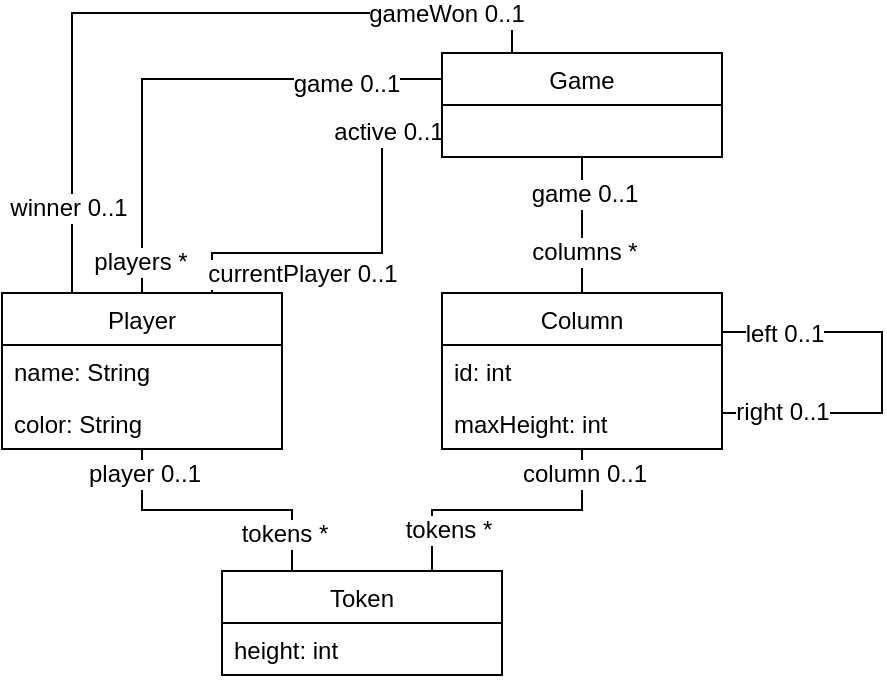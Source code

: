 <mxfile version="10.5.4" type="device"><diagram id="juX35wSngre5_qp4WxDy" name="Page-1"><mxGraphModel dx="882" dy="673" grid="1" gridSize="10" guides="1" tooltips="1" connect="1" arrows="1" fold="1" page="1" pageScale="1" pageWidth="600" pageHeight="600" math="0" shadow="0"><root><mxCell id="0"/><mxCell id="1" parent="0"/><mxCell id="6_NQYVuDWr2mZUgZxNP1-10" style="edgeStyle=orthogonalEdgeStyle;rounded=0;orthogonalLoop=1;jettySize=auto;html=1;exitX=0;exitY=0.25;exitDx=0;exitDy=0;entryX=0.5;entryY=0;entryDx=0;entryDy=0;endArrow=none;endFill=0;" edge="1" parent="1" source="6_NQYVuDWr2mZUgZxNP1-1" target="6_NQYVuDWr2mZUgZxNP1-6"><mxGeometry relative="1" as="geometry"/></mxCell><mxCell id="6_NQYVuDWr2mZUgZxNP1-11" value="game 0..1" style="text;html=1;resizable=0;points=[];align=center;verticalAlign=middle;labelBackgroundColor=#ffffff;" vertex="1" connectable="0" parent="6_NQYVuDWr2mZUgZxNP1-10"><mxGeometry x="-0.626" y="2" relative="1" as="geometry"><mxPoint as="offset"/></mxGeometry></mxCell><mxCell id="6_NQYVuDWr2mZUgZxNP1-12" value="players *" style="text;html=1;resizable=0;points=[];align=center;verticalAlign=middle;labelBackgroundColor=#ffffff;" vertex="1" connectable="0" parent="6_NQYVuDWr2mZUgZxNP1-10"><mxGeometry x="0.875" y="-1" relative="1" as="geometry"><mxPoint as="offset"/></mxGeometry></mxCell><mxCell id="6_NQYVuDWr2mZUgZxNP1-13" style="edgeStyle=orthogonalEdgeStyle;rounded=0;orthogonalLoop=1;jettySize=auto;html=1;exitX=0;exitY=0.75;exitDx=0;exitDy=0;entryX=0.75;entryY=0;entryDx=0;entryDy=0;endArrow=none;endFill=0;" edge="1" parent="1" source="6_NQYVuDWr2mZUgZxNP1-1" target="6_NQYVuDWr2mZUgZxNP1-6"><mxGeometry relative="1" as="geometry"><Array as="points"><mxPoint x="290" y="138.5"/><mxPoint x="290" y="199.5"/><mxPoint x="205" y="199.5"/></Array></mxGeometry></mxCell><mxCell id="6_NQYVuDWr2mZUgZxNP1-14" value="currentPlayer 0..1" style="text;html=1;resizable=0;points=[];align=center;verticalAlign=middle;labelBackgroundColor=#ffffff;" vertex="1" connectable="0" parent="6_NQYVuDWr2mZUgZxNP1-13"><mxGeometry x="0.725" relative="1" as="geometry"><mxPoint x="38" y="10" as="offset"/></mxGeometry></mxCell><mxCell id="6_NQYVuDWr2mZUgZxNP1-15" value="active 0..1" style="text;html=1;resizable=0;points=[];align=center;verticalAlign=middle;labelBackgroundColor=#ffffff;" vertex="1" connectable="0" parent="6_NQYVuDWr2mZUgZxNP1-13"><mxGeometry x="-0.725" relative="1" as="geometry"><mxPoint as="offset"/></mxGeometry></mxCell><mxCell id="6_NQYVuDWr2mZUgZxNP1-16" style="edgeStyle=orthogonalEdgeStyle;rounded=0;orthogonalLoop=1;jettySize=auto;html=1;exitX=0.25;exitY=0;exitDx=0;exitDy=0;entryX=0.25;entryY=0;entryDx=0;entryDy=0;endArrow=none;endFill=0;" edge="1" parent="1" source="6_NQYVuDWr2mZUgZxNP1-1" target="6_NQYVuDWr2mZUgZxNP1-6"><mxGeometry relative="1" as="geometry"/></mxCell><mxCell id="6_NQYVuDWr2mZUgZxNP1-17" value="gameWon 0..1" style="text;html=1;resizable=0;points=[];align=center;verticalAlign=middle;labelBackgroundColor=#ffffff;" vertex="1" connectable="0" parent="6_NQYVuDWr2mZUgZxNP1-16"><mxGeometry x="-0.721" relative="1" as="geometry"><mxPoint as="offset"/></mxGeometry></mxCell><mxCell id="6_NQYVuDWr2mZUgZxNP1-18" value="winner 0..1" style="text;html=1;resizable=0;points=[];align=center;verticalAlign=middle;labelBackgroundColor=#ffffff;" vertex="1" connectable="0" parent="6_NQYVuDWr2mZUgZxNP1-16"><mxGeometry x="0.774" y="-2" relative="1" as="geometry"><mxPoint as="offset"/></mxGeometry></mxCell><mxCell id="6_NQYVuDWr2mZUgZxNP1-33" value="" style="edgeStyle=orthogonalEdgeStyle;rounded=0;orthogonalLoop=1;jettySize=auto;html=1;exitX=0.5;exitY=1;exitDx=0;exitDy=0;entryX=0.5;entryY=0;entryDx=0;entryDy=0;endArrow=none;endFill=0;" edge="1" parent="1" source="6_NQYVuDWr2mZUgZxNP1-1" target="6_NQYVuDWr2mZUgZxNP1-19"><mxGeometry x="-0.471" relative="1" as="geometry"><mxPoint as="offset"/></mxGeometry></mxCell><mxCell id="6_NQYVuDWr2mZUgZxNP1-34" value="columns *&lt;br&gt;" style="text;html=1;resizable=0;points=[];align=center;verticalAlign=middle;labelBackgroundColor=#ffffff;" vertex="1" connectable="0" parent="6_NQYVuDWr2mZUgZxNP1-33"><mxGeometry x="0.698" relative="1" as="geometry"><mxPoint x="0.5" y="-10.5" as="offset"/></mxGeometry></mxCell><mxCell id="6_NQYVuDWr2mZUgZxNP1-37" value="game 0..1" style="text;html=1;resizable=0;points=[];align=center;verticalAlign=middle;labelBackgroundColor=#ffffff;" vertex="1" connectable="0" parent="6_NQYVuDWr2mZUgZxNP1-33"><mxGeometry x="-0.268" y="2" relative="1" as="geometry"><mxPoint x="-1.5" y="-7" as="offset"/></mxGeometry></mxCell><mxCell id="6_NQYVuDWr2mZUgZxNP1-1" value="Game" style="swimlane;fontStyle=0;childLayout=stackLayout;horizontal=1;startSize=26;fillColor=none;horizontalStack=0;resizeParent=1;resizeParentMax=0;resizeLast=0;collapsible=1;marginBottom=0;" vertex="1" parent="1"><mxGeometry x="320" y="99.5" width="140" height="52" as="geometry"/></mxCell><mxCell id="6_NQYVuDWr2mZUgZxNP1-6" value="Player" style="swimlane;fontStyle=0;childLayout=stackLayout;horizontal=1;startSize=26;fillColor=none;horizontalStack=0;resizeParent=1;resizeParentMax=0;resizeLast=0;collapsible=1;marginBottom=0;" vertex="1" parent="1"><mxGeometry x="100" y="219.5" width="140" height="78" as="geometry"/></mxCell><mxCell id="6_NQYVuDWr2mZUgZxNP1-7" value="name: String" style="text;strokeColor=none;fillColor=none;align=left;verticalAlign=top;spacingLeft=4;spacingRight=4;overflow=hidden;rotatable=0;points=[[0,0.5],[1,0.5]];portConstraint=eastwest;" vertex="1" parent="6_NQYVuDWr2mZUgZxNP1-6"><mxGeometry y="26" width="140" height="26" as="geometry"/></mxCell><mxCell id="6_NQYVuDWr2mZUgZxNP1-9" value="color: String&#10;" style="text;strokeColor=none;fillColor=none;align=left;verticalAlign=top;spacingLeft=4;spacingRight=4;overflow=hidden;rotatable=0;points=[[0,0.5],[1,0.5]];portConstraint=eastwest;" vertex="1" parent="6_NQYVuDWr2mZUgZxNP1-6"><mxGeometry y="52" width="140" height="26" as="geometry"/></mxCell><mxCell id="6_NQYVuDWr2mZUgZxNP1-19" value="Column" style="swimlane;fontStyle=0;childLayout=stackLayout;horizontal=1;startSize=26;fillColor=none;horizontalStack=0;resizeParent=1;resizeParentMax=0;resizeLast=0;collapsible=1;marginBottom=0;" vertex="1" parent="1"><mxGeometry x="320" y="219.5" width="140" height="78" as="geometry"/></mxCell><mxCell id="6_NQYVuDWr2mZUgZxNP1-20" value="id: int" style="text;strokeColor=none;fillColor=none;align=left;verticalAlign=top;spacingLeft=4;spacingRight=4;overflow=hidden;rotatable=0;points=[[0,0.5],[1,0.5]];portConstraint=eastwest;" vertex="1" parent="6_NQYVuDWr2mZUgZxNP1-19"><mxGeometry y="26" width="140" height="26" as="geometry"/></mxCell><mxCell id="6_NQYVuDWr2mZUgZxNP1-21" value="maxHeight: int" style="text;strokeColor=none;fillColor=none;align=left;verticalAlign=top;spacingLeft=4;spacingRight=4;overflow=hidden;rotatable=0;points=[[0,0.5],[1,0.5]];portConstraint=eastwest;" vertex="1" parent="6_NQYVuDWr2mZUgZxNP1-19"><mxGeometry y="52" width="140" height="26" as="geometry"/></mxCell><mxCell id="6_NQYVuDWr2mZUgZxNP1-35" style="edgeStyle=orthogonalEdgeStyle;rounded=0;orthogonalLoop=1;jettySize=auto;html=1;exitX=0.25;exitY=0;exitDx=0;exitDy=0;endArrow=none;endFill=0;" edge="1" parent="1" source="6_NQYVuDWr2mZUgZxNP1-29" target="6_NQYVuDWr2mZUgZxNP1-6"><mxGeometry relative="1" as="geometry"/></mxCell><mxCell id="6_NQYVuDWr2mZUgZxNP1-36" value="tokens *" style="text;html=1;resizable=0;points=[];align=center;verticalAlign=middle;labelBackgroundColor=#ffffff;" vertex="1" connectable="0" parent="6_NQYVuDWr2mZUgZxNP1-35"><mxGeometry x="-0.656" relative="1" as="geometry"><mxPoint x="-4.5" y="4.5" as="offset"/></mxGeometry></mxCell><mxCell id="6_NQYVuDWr2mZUgZxNP1-38" value="player 0..1" style="text;html=1;resizable=0;points=[];align=center;verticalAlign=middle;labelBackgroundColor=#ffffff;" vertex="1" connectable="0" parent="6_NQYVuDWr2mZUgZxNP1-35"><mxGeometry x="0.609" y="2" relative="1" as="geometry"><mxPoint x="2.5" y="-14.5" as="offset"/></mxGeometry></mxCell><mxCell id="6_NQYVuDWr2mZUgZxNP1-39" style="edgeStyle=orthogonalEdgeStyle;rounded=0;orthogonalLoop=1;jettySize=auto;html=1;exitX=0.75;exitY=0;exitDx=0;exitDy=0;endArrow=none;endFill=0;" edge="1" parent="1" source="6_NQYVuDWr2mZUgZxNP1-29" target="6_NQYVuDWr2mZUgZxNP1-19"><mxGeometry relative="1" as="geometry"/></mxCell><mxCell id="6_NQYVuDWr2mZUgZxNP1-40" value="tokens *" style="text;html=1;resizable=0;points=[];align=center;verticalAlign=middle;labelBackgroundColor=#ffffff;" vertex="1" connectable="0" parent="6_NQYVuDWr2mZUgZxNP1-39"><mxGeometry x="-0.558" y="-2" relative="1" as="geometry"><mxPoint x="5.5" y="9.5" as="offset"/></mxGeometry></mxCell><mxCell id="6_NQYVuDWr2mZUgZxNP1-41" value="column 0..1" style="text;html=1;resizable=0;points=[];align=center;verticalAlign=middle;labelBackgroundColor=#ffffff;" vertex="1" connectable="0" parent="6_NQYVuDWr2mZUgZxNP1-39"><mxGeometry x="0.634" y="1" relative="1" as="geometry"><mxPoint x="1.5" y="-13" as="offset"/></mxGeometry></mxCell><mxCell id="6_NQYVuDWr2mZUgZxNP1-29" value="Token" style="swimlane;fontStyle=0;childLayout=stackLayout;horizontal=1;startSize=26;fillColor=none;horizontalStack=0;resizeParent=1;resizeParentMax=0;resizeLast=0;collapsible=1;marginBottom=0;" vertex="1" parent="1"><mxGeometry x="210" y="358.5" width="140" height="52" as="geometry"/></mxCell><mxCell id="6_NQYVuDWr2mZUgZxNP1-30" value="height: int" style="text;strokeColor=none;fillColor=none;align=left;verticalAlign=top;spacingLeft=4;spacingRight=4;overflow=hidden;rotatable=0;points=[[0,0.5],[1,0.5]];portConstraint=eastwest;" vertex="1" parent="6_NQYVuDWr2mZUgZxNP1-29"><mxGeometry y="26" width="140" height="26" as="geometry"/></mxCell><mxCell id="6_NQYVuDWr2mZUgZxNP1-42" style="edgeStyle=orthogonalEdgeStyle;rounded=0;orthogonalLoop=1;jettySize=auto;html=1;exitX=1;exitY=0.25;exitDx=0;exitDy=0;endArrow=none;endFill=0;" edge="1" parent="1" source="6_NQYVuDWr2mZUgZxNP1-19" target="6_NQYVuDWr2mZUgZxNP1-19"><mxGeometry relative="1" as="geometry"><Array as="points"><mxPoint x="540" y="239.5"/><mxPoint x="540" y="279.5"/></Array></mxGeometry></mxCell><mxCell id="6_NQYVuDWr2mZUgZxNP1-43" value="left 0..1" style="text;html=1;resizable=0;points=[];align=center;verticalAlign=middle;labelBackgroundColor=#ffffff;" vertex="1" connectable="0" parent="6_NQYVuDWr2mZUgZxNP1-42"><mxGeometry x="-0.8" y="-2" relative="1" as="geometry"><mxPoint x="10.5" y="-1.5" as="offset"/></mxGeometry></mxCell><mxCell id="6_NQYVuDWr2mZUgZxNP1-44" value="right 0..1" style="text;html=1;resizable=0;points=[];align=center;verticalAlign=middle;labelBackgroundColor=#ffffff;" vertex="1" connectable="0" parent="6_NQYVuDWr2mZUgZxNP1-42"><mxGeometry x="0.779" y="4" relative="1" as="geometry"><mxPoint x="8" y="-4.5" as="offset"/></mxGeometry></mxCell></root></mxGraphModel></diagram></mxfile>